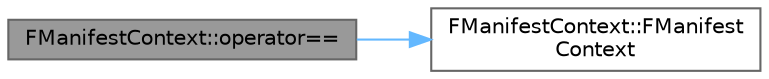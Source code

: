 digraph "FManifestContext::operator=="
{
 // INTERACTIVE_SVG=YES
 // LATEX_PDF_SIZE
  bgcolor="transparent";
  edge [fontname=Helvetica,fontsize=10,labelfontname=Helvetica,labelfontsize=10];
  node [fontname=Helvetica,fontsize=10,shape=box,height=0.2,width=0.4];
  rankdir="LR";
  Node1 [id="Node000001",label="FManifestContext::operator==",height=0.2,width=0.4,color="gray40", fillcolor="grey60", style="filled", fontcolor="black",tooltip=" "];
  Node1 -> Node2 [id="edge1_Node000001_Node000002",color="steelblue1",style="solid",tooltip=" "];
  Node2 [id="Node000002",label="FManifestContext::FManifest\lContext",height=0.2,width=0.4,color="grey40", fillcolor="white", style="filled",URL="$da/dcf/structFManifestContext.html#a756c316de5442e9af0ff67331b7c005d",tooltip=" "];
}
